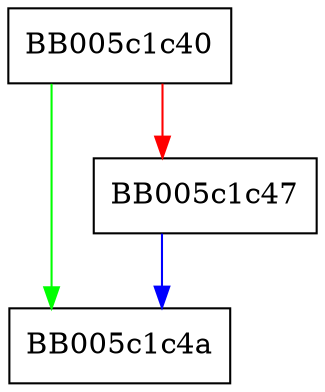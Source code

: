 digraph EVP_CIPHER_get_iv_length {
  node [shape="box"];
  graph [splines=ortho];
  BB005c1c40 -> BB005c1c4a [color="green"];
  BB005c1c40 -> BB005c1c47 [color="red"];
  BB005c1c47 -> BB005c1c4a [color="blue"];
}
